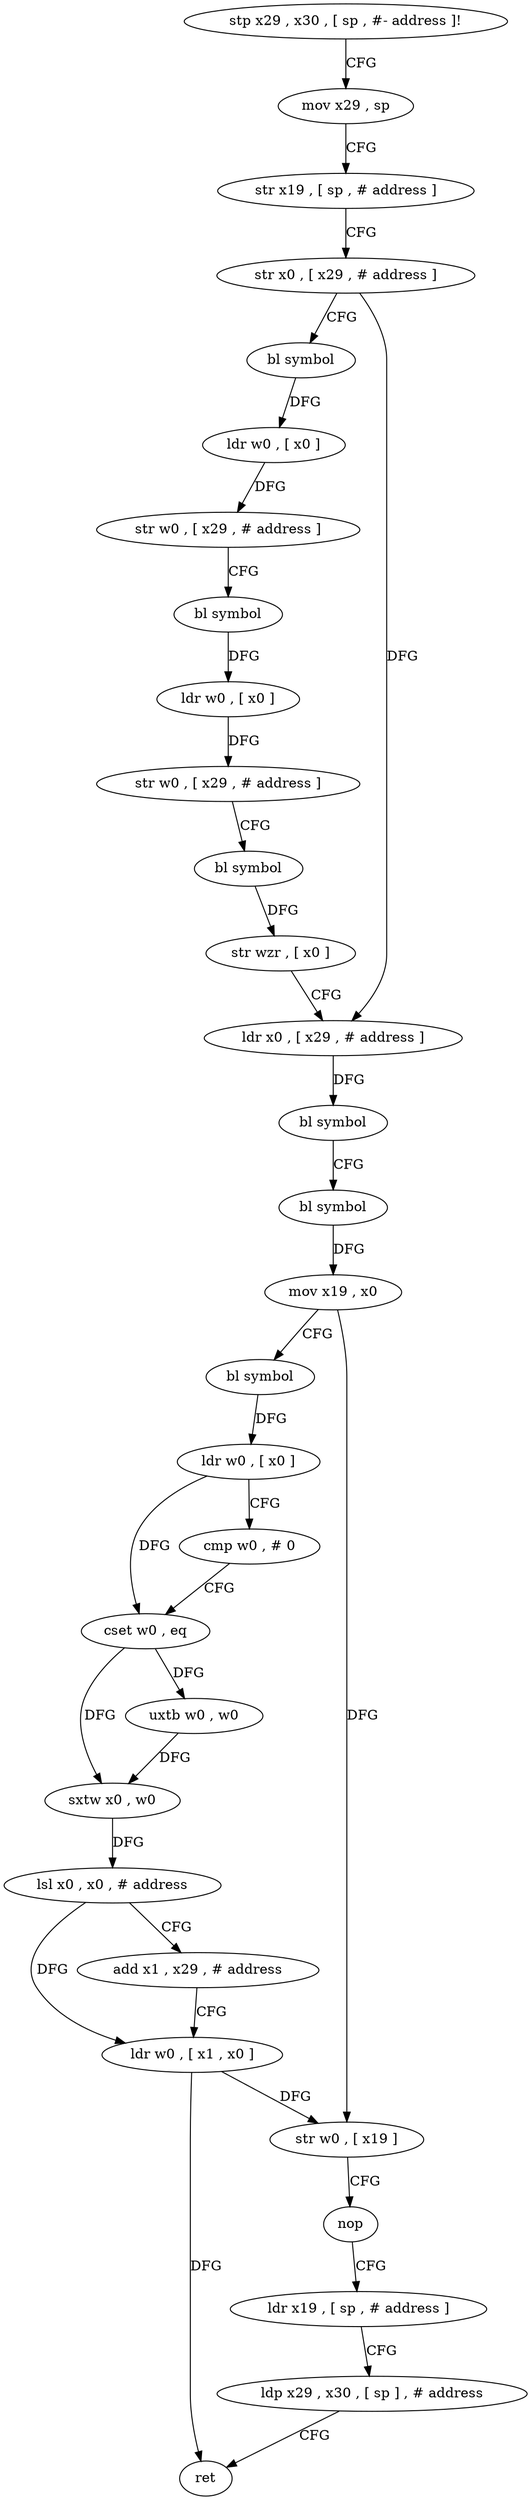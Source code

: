 digraph "func" {
"4303456" [label = "stp x29 , x30 , [ sp , #- address ]!" ]
"4303460" [label = "mov x29 , sp" ]
"4303464" [label = "str x19 , [ sp , # address ]" ]
"4303468" [label = "str x0 , [ x29 , # address ]" ]
"4303472" [label = "bl symbol" ]
"4303476" [label = "ldr w0 , [ x0 ]" ]
"4303480" [label = "str w0 , [ x29 , # address ]" ]
"4303484" [label = "bl symbol" ]
"4303488" [label = "ldr w0 , [ x0 ]" ]
"4303492" [label = "str w0 , [ x29 , # address ]" ]
"4303496" [label = "bl symbol" ]
"4303500" [label = "str wzr , [ x0 ]" ]
"4303504" [label = "ldr x0 , [ x29 , # address ]" ]
"4303508" [label = "bl symbol" ]
"4303512" [label = "bl symbol" ]
"4303516" [label = "mov x19 , x0" ]
"4303520" [label = "bl symbol" ]
"4303524" [label = "ldr w0 , [ x0 ]" ]
"4303528" [label = "cmp w0 , # 0" ]
"4303532" [label = "cset w0 , eq" ]
"4303536" [label = "uxtb w0 , w0" ]
"4303540" [label = "sxtw x0 , w0" ]
"4303544" [label = "lsl x0 , x0 , # address" ]
"4303548" [label = "add x1 , x29 , # address" ]
"4303552" [label = "ldr w0 , [ x1 , x0 ]" ]
"4303556" [label = "str w0 , [ x19 ]" ]
"4303560" [label = "nop" ]
"4303564" [label = "ldr x19 , [ sp , # address ]" ]
"4303568" [label = "ldp x29 , x30 , [ sp ] , # address" ]
"4303572" [label = "ret" ]
"4303456" -> "4303460" [ label = "CFG" ]
"4303460" -> "4303464" [ label = "CFG" ]
"4303464" -> "4303468" [ label = "CFG" ]
"4303468" -> "4303472" [ label = "CFG" ]
"4303468" -> "4303504" [ label = "DFG" ]
"4303472" -> "4303476" [ label = "DFG" ]
"4303476" -> "4303480" [ label = "DFG" ]
"4303480" -> "4303484" [ label = "CFG" ]
"4303484" -> "4303488" [ label = "DFG" ]
"4303488" -> "4303492" [ label = "DFG" ]
"4303492" -> "4303496" [ label = "CFG" ]
"4303496" -> "4303500" [ label = "DFG" ]
"4303500" -> "4303504" [ label = "CFG" ]
"4303504" -> "4303508" [ label = "DFG" ]
"4303508" -> "4303512" [ label = "CFG" ]
"4303512" -> "4303516" [ label = "DFG" ]
"4303516" -> "4303520" [ label = "CFG" ]
"4303516" -> "4303556" [ label = "DFG" ]
"4303520" -> "4303524" [ label = "DFG" ]
"4303524" -> "4303528" [ label = "CFG" ]
"4303524" -> "4303532" [ label = "DFG" ]
"4303528" -> "4303532" [ label = "CFG" ]
"4303532" -> "4303536" [ label = "DFG" ]
"4303532" -> "4303540" [ label = "DFG" ]
"4303536" -> "4303540" [ label = "DFG" ]
"4303540" -> "4303544" [ label = "DFG" ]
"4303544" -> "4303548" [ label = "CFG" ]
"4303544" -> "4303552" [ label = "DFG" ]
"4303548" -> "4303552" [ label = "CFG" ]
"4303552" -> "4303556" [ label = "DFG" ]
"4303552" -> "4303572" [ label = "DFG" ]
"4303556" -> "4303560" [ label = "CFG" ]
"4303560" -> "4303564" [ label = "CFG" ]
"4303564" -> "4303568" [ label = "CFG" ]
"4303568" -> "4303572" [ label = "CFG" ]
}
